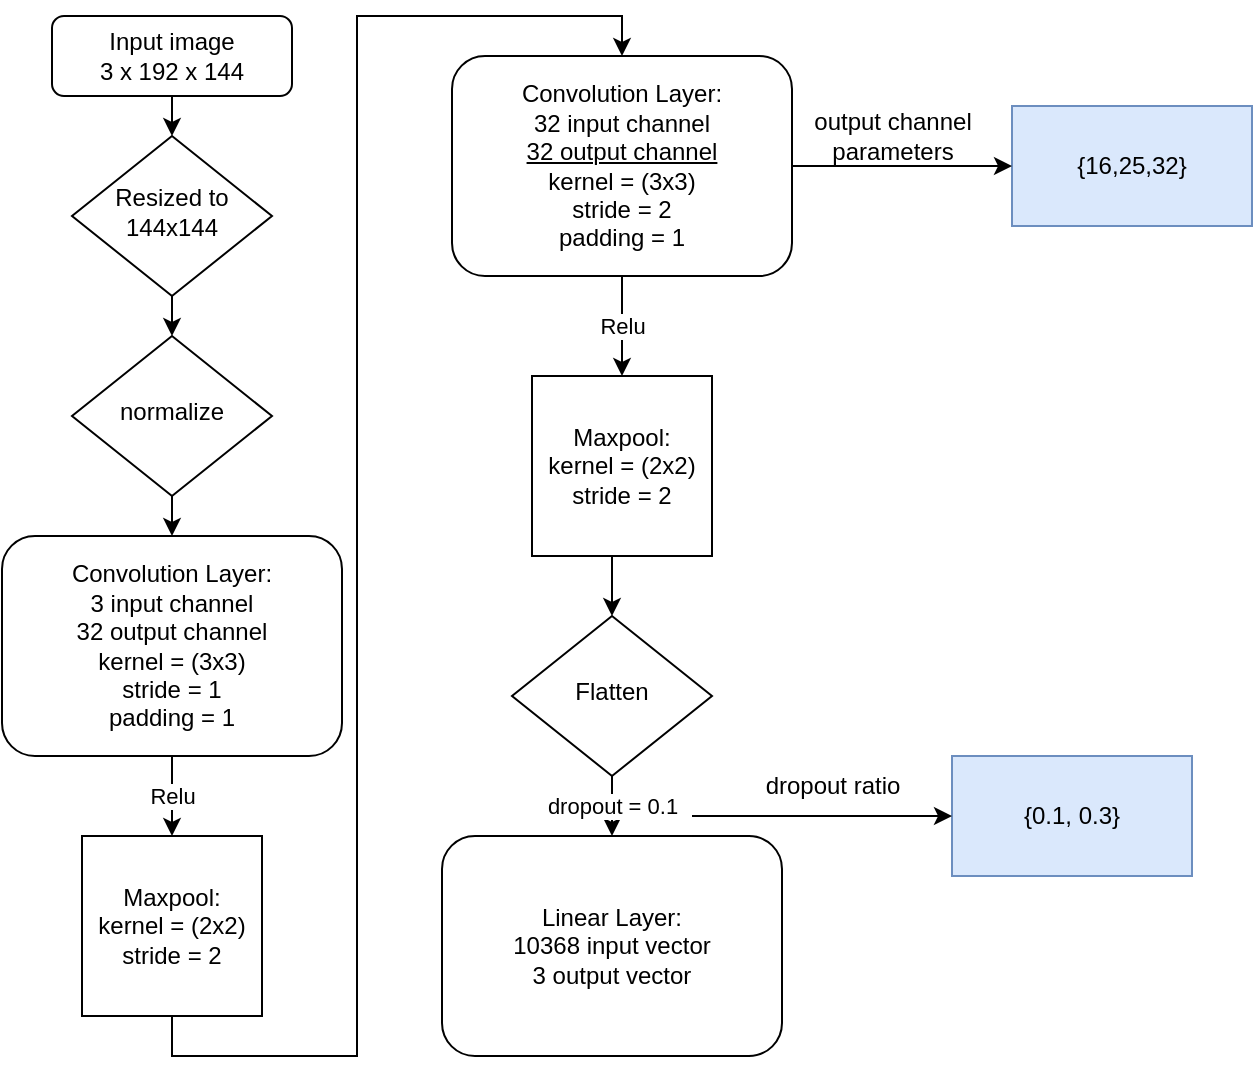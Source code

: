 <mxfile version="20.6.2" type="device"><diagram id="C5RBs43oDa-KdzZeNtuy" name="Page-1"><mxGraphModel dx="1550" dy="907" grid="1" gridSize="10" guides="1" tooltips="1" connect="1" arrows="1" fold="1" page="1" pageScale="1" pageWidth="827" pageHeight="1169" math="0" shadow="0"><root><mxCell id="WIyWlLk6GJQsqaUBKTNV-0"/><mxCell id="WIyWlLk6GJQsqaUBKTNV-1" parent="WIyWlLk6GJQsqaUBKTNV-0"/><mxCell id="BKch_7iN-YNp4_sTAsjN-2" style="edgeStyle=orthogonalEdgeStyle;rounded=0;orthogonalLoop=1;jettySize=auto;html=1;exitX=0.5;exitY=1;exitDx=0;exitDy=0;entryX=0.5;entryY=0;entryDx=0;entryDy=0;" parent="WIyWlLk6GJQsqaUBKTNV-1" source="WIyWlLk6GJQsqaUBKTNV-3" target="WIyWlLk6GJQsqaUBKTNV-6" edge="1"><mxGeometry relative="1" as="geometry"/></mxCell><mxCell id="WIyWlLk6GJQsqaUBKTNV-3" value="Input image &lt;br&gt;3 x 192 x 144" style="rounded=1;whiteSpace=wrap;html=1;fontSize=12;glass=0;strokeWidth=1;shadow=0;" parent="WIyWlLk6GJQsqaUBKTNV-1" vertex="1"><mxGeometry x="160" y="40" width="120" height="40" as="geometry"/></mxCell><mxCell id="BKch_7iN-YNp4_sTAsjN-1" style="edgeStyle=orthogonalEdgeStyle;rounded=0;orthogonalLoop=1;jettySize=auto;html=1;exitX=0.5;exitY=1;exitDx=0;exitDy=0;entryX=0.5;entryY=0;entryDx=0;entryDy=0;" parent="WIyWlLk6GJQsqaUBKTNV-1" source="WIyWlLk6GJQsqaUBKTNV-6" target="WIyWlLk6GJQsqaUBKTNV-10" edge="1"><mxGeometry relative="1" as="geometry"/></mxCell><mxCell id="WIyWlLk6GJQsqaUBKTNV-6" value="Resized to&lt;br&gt;144x144" style="rhombus;whiteSpace=wrap;html=1;shadow=0;fontFamily=Helvetica;fontSize=12;align=center;strokeWidth=1;spacing=6;spacingTop=-4;" parent="WIyWlLk6GJQsqaUBKTNV-1" vertex="1"><mxGeometry x="170" y="100" width="100" height="80" as="geometry"/></mxCell><mxCell id="BKch_7iN-YNp4_sTAsjN-3" style="edgeStyle=orthogonalEdgeStyle;rounded=0;orthogonalLoop=1;jettySize=auto;html=1;exitX=0.5;exitY=1;exitDx=0;exitDy=0;entryX=0.5;entryY=0;entryDx=0;entryDy=0;" parent="WIyWlLk6GJQsqaUBKTNV-1" source="WIyWlLk6GJQsqaUBKTNV-10" target="WIyWlLk6GJQsqaUBKTNV-11" edge="1"><mxGeometry relative="1" as="geometry"/></mxCell><mxCell id="WIyWlLk6GJQsqaUBKTNV-10" value="normalize" style="rhombus;whiteSpace=wrap;html=1;shadow=0;fontFamily=Helvetica;fontSize=12;align=center;strokeWidth=1;spacing=6;spacingTop=-4;" parent="WIyWlLk6GJQsqaUBKTNV-1" vertex="1"><mxGeometry x="170" y="200" width="100" height="80" as="geometry"/></mxCell><mxCell id="BKch_7iN-YNp4_sTAsjN-6" value="Relu" style="edgeStyle=orthogonalEdgeStyle;rounded=0;orthogonalLoop=1;jettySize=auto;html=1;exitX=0.5;exitY=1;exitDx=0;exitDy=0;entryX=0.5;entryY=0;entryDx=0;entryDy=0;" parent="WIyWlLk6GJQsqaUBKTNV-1" source="WIyWlLk6GJQsqaUBKTNV-11" target="BKch_7iN-YNp4_sTAsjN-5" edge="1"><mxGeometry relative="1" as="geometry"/></mxCell><mxCell id="WIyWlLk6GJQsqaUBKTNV-11" value="Convolution Layer:&lt;br&gt;3 input channel&lt;br&gt;32 output channel&lt;br&gt;kernel = (3x3)&lt;br&gt;stride = 1&lt;br&gt;padding = 1" style="rounded=1;whiteSpace=wrap;html=1;fontSize=12;glass=0;strokeWidth=1;shadow=0;" parent="WIyWlLk6GJQsqaUBKTNV-1" vertex="1"><mxGeometry x="135" y="300" width="170" height="110" as="geometry"/></mxCell><mxCell id="BKch_7iN-YNp4_sTAsjN-10" style="edgeStyle=orthogonalEdgeStyle;rounded=0;orthogonalLoop=1;jettySize=auto;html=1;exitX=0.5;exitY=1;exitDx=0;exitDy=0;entryX=0.5;entryY=0;entryDx=0;entryDy=0;" parent="WIyWlLk6GJQsqaUBKTNV-1" source="BKch_7iN-YNp4_sTAsjN-5" target="BKch_7iN-YNp4_sTAsjN-8" edge="1"><mxGeometry relative="1" as="geometry"/></mxCell><mxCell id="BKch_7iN-YNp4_sTAsjN-5" value="Maxpool:&lt;br&gt;kernel = (2x2)&lt;br&gt;stride = 2" style="whiteSpace=wrap;html=1;aspect=fixed;" parent="WIyWlLk6GJQsqaUBKTNV-1" vertex="1"><mxGeometry x="175" y="450" width="90" height="90" as="geometry"/></mxCell><mxCell id="BKch_7iN-YNp4_sTAsjN-7" value="Relu" style="edgeStyle=orthogonalEdgeStyle;rounded=0;orthogonalLoop=1;jettySize=auto;html=1;exitX=0.5;exitY=1;exitDx=0;exitDy=0;entryX=0.5;entryY=0;entryDx=0;entryDy=0;" parent="WIyWlLk6GJQsqaUBKTNV-1" source="BKch_7iN-YNp4_sTAsjN-8" target="BKch_7iN-YNp4_sTAsjN-9" edge="1"><mxGeometry relative="1" as="geometry"/></mxCell><mxCell id="BKch_7iN-YNp4_sTAsjN-8" value="Convolution Layer:&lt;br&gt;32 input channel&lt;br&gt;&lt;u&gt;32 output channel&lt;/u&gt;&lt;br&gt;kernel = (3x3)&lt;br&gt;stride = 2&lt;br&gt;padding = 1" style="rounded=1;whiteSpace=wrap;html=1;fontSize=12;glass=0;strokeWidth=1;shadow=0;" parent="WIyWlLk6GJQsqaUBKTNV-1" vertex="1"><mxGeometry x="360" y="60" width="170" height="110" as="geometry"/></mxCell><mxCell id="BKch_7iN-YNp4_sTAsjN-12" style="edgeStyle=orthogonalEdgeStyle;rounded=0;orthogonalLoop=1;jettySize=auto;html=1;exitX=0.5;exitY=1;exitDx=0;exitDy=0;entryX=0.5;entryY=0;entryDx=0;entryDy=0;" parent="WIyWlLk6GJQsqaUBKTNV-1" source="BKch_7iN-YNp4_sTAsjN-9" target="BKch_7iN-YNp4_sTAsjN-11" edge="1"><mxGeometry relative="1" as="geometry"/></mxCell><mxCell id="BKch_7iN-YNp4_sTAsjN-9" value="Maxpool:&lt;br&gt;kernel = (2x2)&lt;br&gt;stride = 2" style="whiteSpace=wrap;html=1;aspect=fixed;" parent="WIyWlLk6GJQsqaUBKTNV-1" vertex="1"><mxGeometry x="400" y="220" width="90" height="90" as="geometry"/></mxCell><mxCell id="BKch_7iN-YNp4_sTAsjN-14" value="dropout = 0.1" style="edgeStyle=orthogonalEdgeStyle;rounded=0;orthogonalLoop=1;jettySize=auto;html=1;exitX=0.5;exitY=1;exitDx=0;exitDy=0;entryX=0.5;entryY=0;entryDx=0;entryDy=0;" parent="WIyWlLk6GJQsqaUBKTNV-1" source="BKch_7iN-YNp4_sTAsjN-11" target="BKch_7iN-YNp4_sTAsjN-13" edge="1"><mxGeometry relative="1" as="geometry"/></mxCell><mxCell id="BKch_7iN-YNp4_sTAsjN-11" value="Flatten" style="rhombus;whiteSpace=wrap;html=1;shadow=0;fontFamily=Helvetica;fontSize=12;align=center;strokeWidth=1;spacing=6;spacingTop=-4;" parent="WIyWlLk6GJQsqaUBKTNV-1" vertex="1"><mxGeometry x="390" y="340" width="100" height="80" as="geometry"/></mxCell><mxCell id="BKch_7iN-YNp4_sTAsjN-13" value="Linear Layer:&lt;br&gt;10368 input vector&lt;br&gt;3 output vector" style="rounded=1;whiteSpace=wrap;html=1;fontSize=12;glass=0;strokeWidth=1;shadow=0;" parent="WIyWlLk6GJQsqaUBKTNV-1" vertex="1"><mxGeometry x="355" y="450" width="170" height="110" as="geometry"/></mxCell><mxCell id="I3sbVWlKcAibdils1N7h-0" value="{16,25,32}" style="rounded=0;whiteSpace=wrap;html=1;fillColor=#dae8fc;strokeColor=#6c8ebf;" vertex="1" parent="WIyWlLk6GJQsqaUBKTNV-1"><mxGeometry x="640" y="85" width="120" height="60" as="geometry"/></mxCell><mxCell id="I3sbVWlKcAibdils1N7h-2" value="" style="endArrow=classic;html=1;rounded=0;entryX=0;entryY=0.5;entryDx=0;entryDy=0;exitX=1;exitY=0.5;exitDx=0;exitDy=0;" edge="1" parent="WIyWlLk6GJQsqaUBKTNV-1" source="BKch_7iN-YNp4_sTAsjN-8" target="I3sbVWlKcAibdils1N7h-0"><mxGeometry width="50" height="50" relative="1" as="geometry"><mxPoint x="540" y="110" as="sourcePoint"/><mxPoint x="450" y="340" as="targetPoint"/></mxGeometry></mxCell><mxCell id="I3sbVWlKcAibdils1N7h-3" value="output channel&lt;br&gt;parameters" style="text;html=1;align=center;verticalAlign=middle;resizable=0;points=[];autosize=1;strokeColor=none;fillColor=none;" vertex="1" parent="WIyWlLk6GJQsqaUBKTNV-1"><mxGeometry x="530" y="80" width="100" height="40" as="geometry"/></mxCell><mxCell id="I3sbVWlKcAibdils1N7h-4" value="{0.1, 0.3}" style="rounded=0;whiteSpace=wrap;html=1;fillColor=#dae8fc;strokeColor=#6c8ebf;" vertex="1" parent="WIyWlLk6GJQsqaUBKTNV-1"><mxGeometry x="610" y="410" width="120" height="60" as="geometry"/></mxCell><mxCell id="I3sbVWlKcAibdils1N7h-5" value="" style="endArrow=classic;html=1;rounded=0;entryX=0;entryY=0.5;entryDx=0;entryDy=0;" edge="1" parent="WIyWlLk6GJQsqaUBKTNV-1" target="I3sbVWlKcAibdils1N7h-4"><mxGeometry width="50" height="50" relative="1" as="geometry"><mxPoint x="480" y="440" as="sourcePoint"/><mxPoint x="420" y="660" as="targetPoint"/></mxGeometry></mxCell><mxCell id="I3sbVWlKcAibdils1N7h-6" value="dropout ratio" style="text;html=1;align=center;verticalAlign=middle;resizable=0;points=[];autosize=1;strokeColor=none;fillColor=none;" vertex="1" parent="WIyWlLk6GJQsqaUBKTNV-1"><mxGeometry x="505" y="410" width="90" height="30" as="geometry"/></mxCell></root></mxGraphModel></diagram></mxfile>